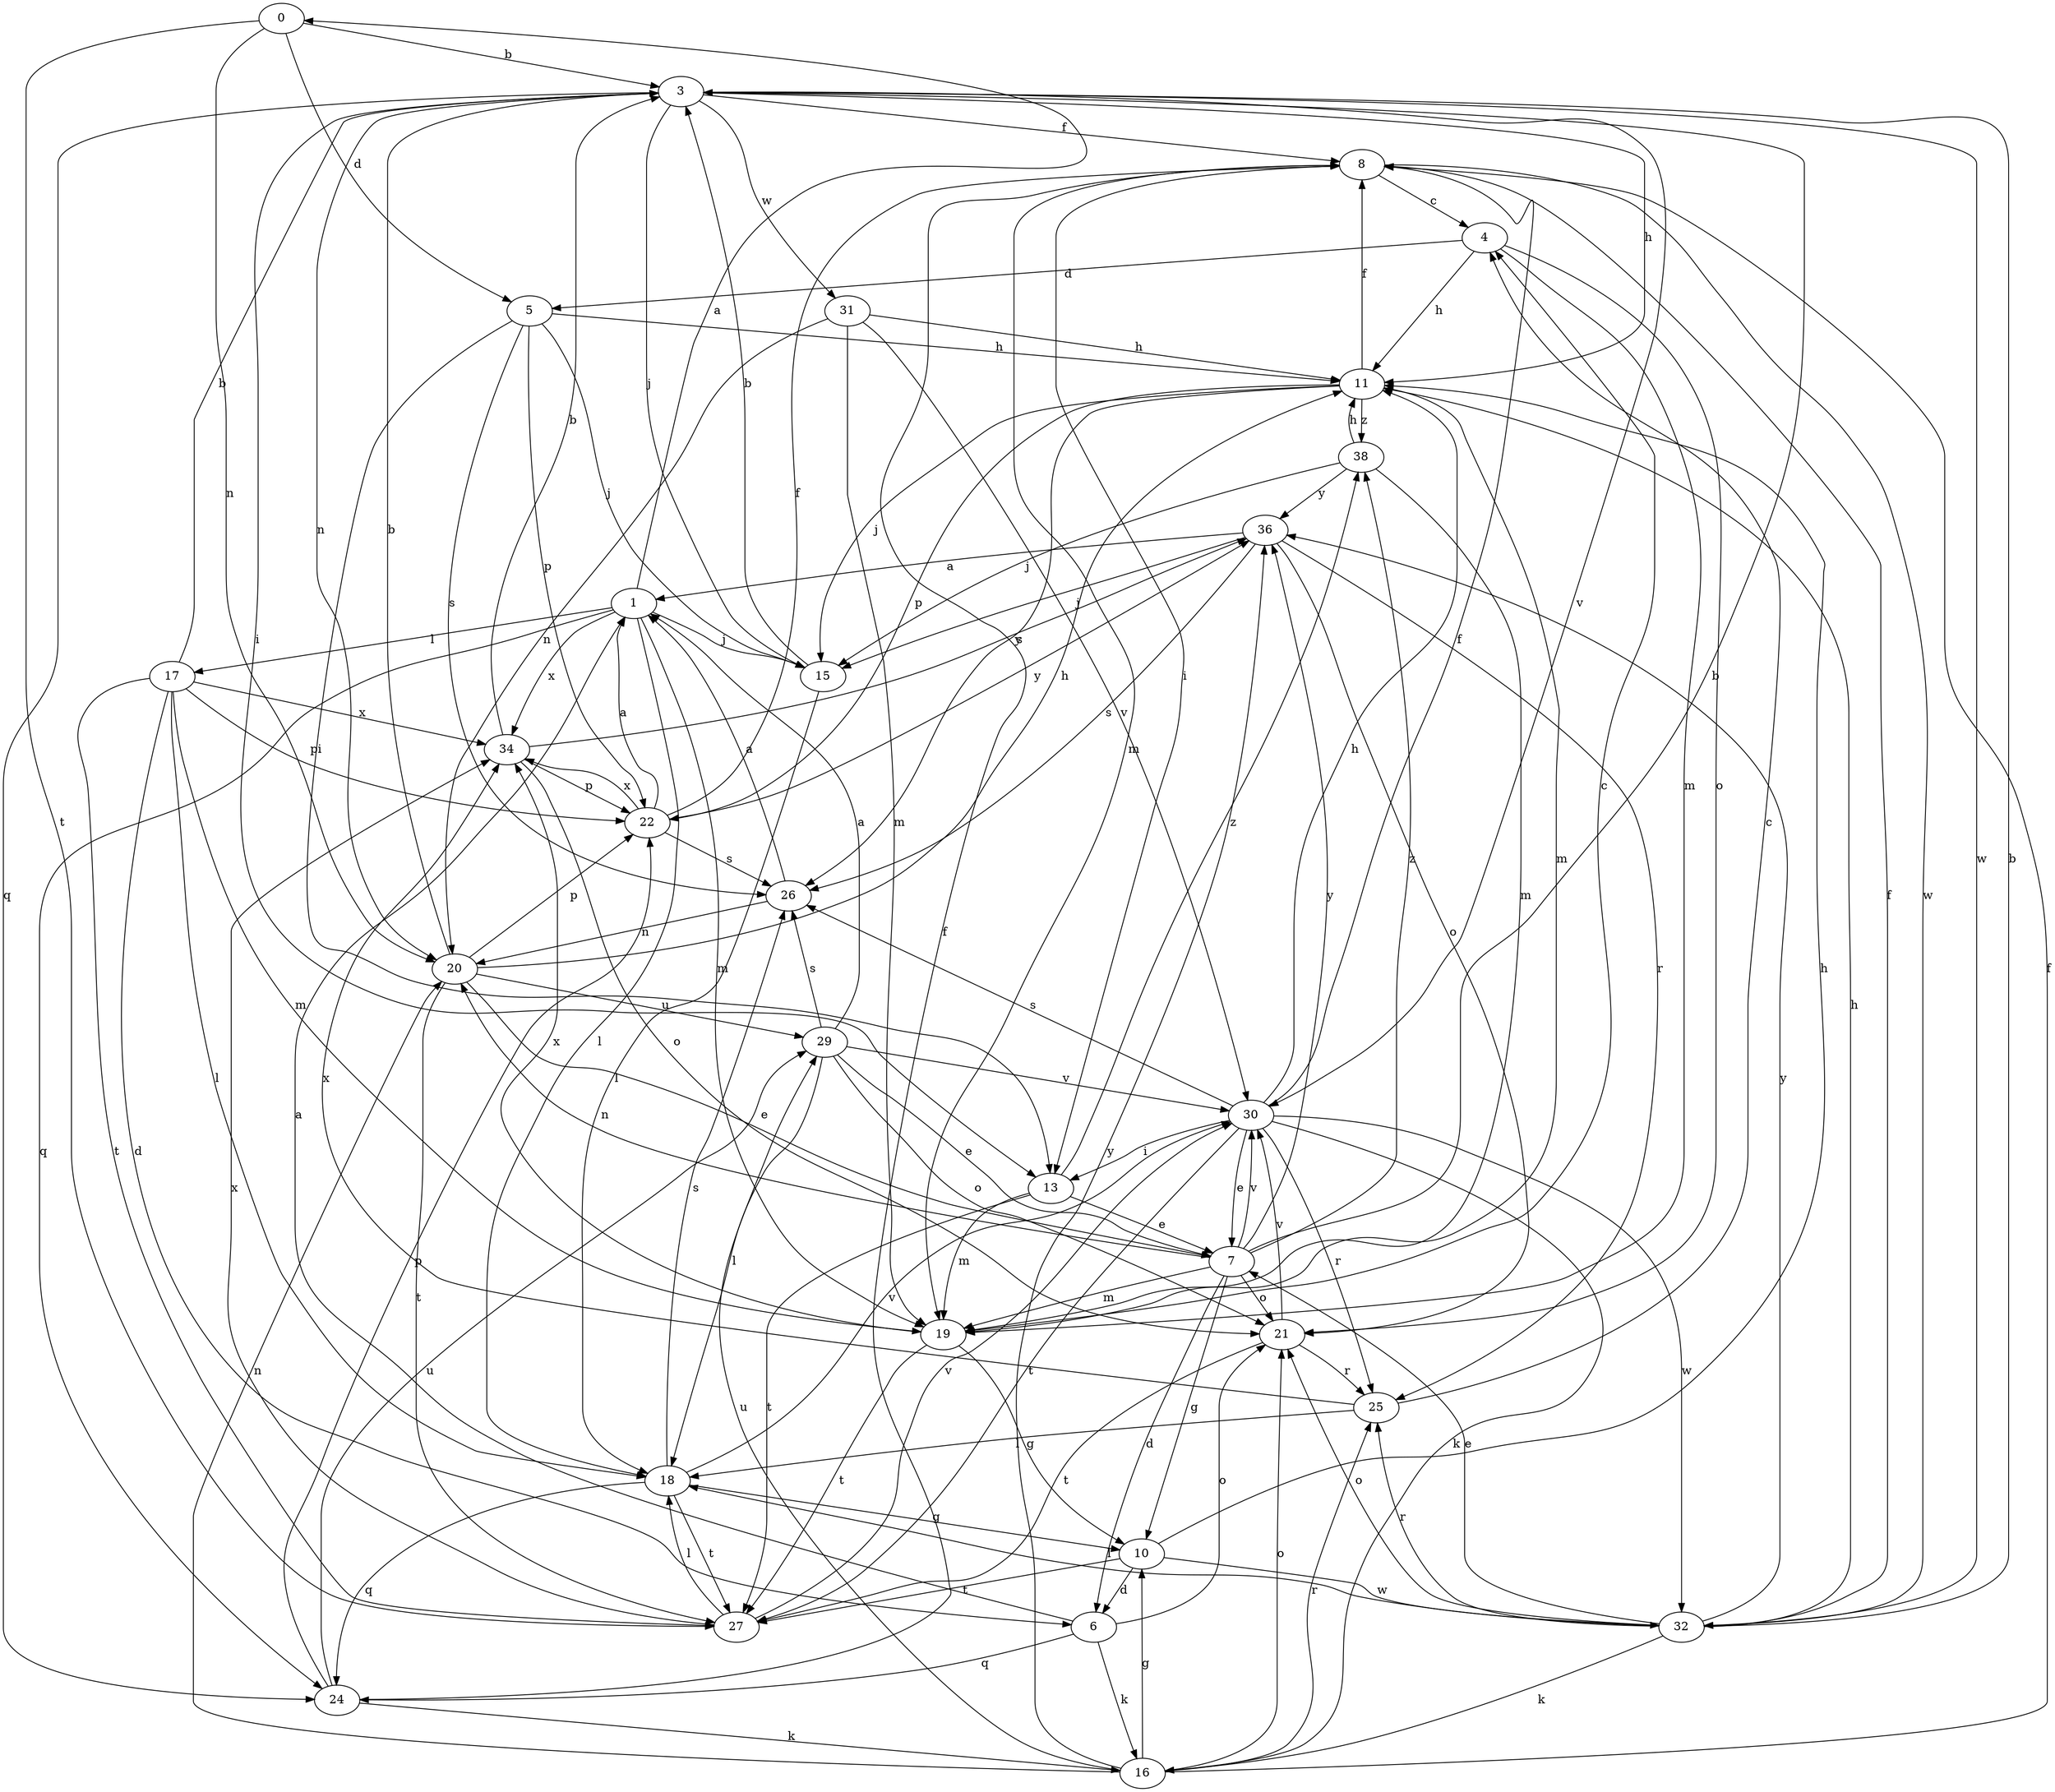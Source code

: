 strict digraph  {
0;
1;
3;
4;
5;
6;
7;
8;
10;
11;
13;
15;
16;
17;
18;
19;
20;
21;
22;
24;
25;
26;
27;
29;
30;
31;
32;
34;
36;
38;
0 -> 3  [label=b];
0 -> 5  [label=d];
0 -> 20  [label=n];
0 -> 27  [label=t];
1 -> 0  [label=a];
1 -> 15  [label=j];
1 -> 17  [label=l];
1 -> 18  [label=l];
1 -> 19  [label=m];
1 -> 24  [label=q];
1 -> 34  [label=x];
3 -> 8  [label=f];
3 -> 11  [label=h];
3 -> 13  [label=i];
3 -> 15  [label=j];
3 -> 20  [label=n];
3 -> 24  [label=q];
3 -> 30  [label=v];
3 -> 31  [label=w];
3 -> 32  [label=w];
4 -> 5  [label=d];
4 -> 11  [label=h];
4 -> 19  [label=m];
4 -> 21  [label=o];
5 -> 11  [label=h];
5 -> 13  [label=i];
5 -> 15  [label=j];
5 -> 22  [label=p];
5 -> 26  [label=s];
6 -> 1  [label=a];
6 -> 16  [label=k];
6 -> 21  [label=o];
6 -> 24  [label=q];
7 -> 3  [label=b];
7 -> 6  [label=d];
7 -> 10  [label=g];
7 -> 19  [label=m];
7 -> 20  [label=n];
7 -> 21  [label=o];
7 -> 30  [label=v];
7 -> 36  [label=y];
7 -> 38  [label=z];
8 -> 4  [label=c];
8 -> 13  [label=i];
8 -> 19  [label=m];
8 -> 32  [label=w];
10 -> 6  [label=d];
10 -> 11  [label=h];
10 -> 27  [label=t];
10 -> 32  [label=w];
11 -> 8  [label=f];
11 -> 15  [label=j];
11 -> 19  [label=m];
11 -> 22  [label=p];
11 -> 26  [label=s];
11 -> 38  [label=z];
13 -> 7  [label=e];
13 -> 19  [label=m];
13 -> 27  [label=t];
13 -> 38  [label=z];
15 -> 3  [label=b];
15 -> 18  [label=l];
16 -> 8  [label=f];
16 -> 10  [label=g];
16 -> 20  [label=n];
16 -> 21  [label=o];
16 -> 25  [label=r];
16 -> 29  [label=u];
16 -> 36  [label=y];
17 -> 3  [label=b];
17 -> 6  [label=d];
17 -> 18  [label=l];
17 -> 19  [label=m];
17 -> 22  [label=p];
17 -> 27  [label=t];
17 -> 34  [label=x];
18 -> 10  [label=g];
18 -> 24  [label=q];
18 -> 26  [label=s];
18 -> 27  [label=t];
18 -> 30  [label=v];
19 -> 4  [label=c];
19 -> 10  [label=g];
19 -> 27  [label=t];
19 -> 34  [label=x];
20 -> 3  [label=b];
20 -> 7  [label=e];
20 -> 11  [label=h];
20 -> 22  [label=p];
20 -> 27  [label=t];
20 -> 29  [label=u];
21 -> 25  [label=r];
21 -> 27  [label=t];
21 -> 30  [label=v];
22 -> 1  [label=a];
22 -> 8  [label=f];
22 -> 26  [label=s];
22 -> 34  [label=x];
22 -> 36  [label=y];
24 -> 8  [label=f];
24 -> 16  [label=k];
24 -> 22  [label=p];
24 -> 29  [label=u];
25 -> 4  [label=c];
25 -> 18  [label=l];
25 -> 34  [label=x];
26 -> 1  [label=a];
26 -> 20  [label=n];
27 -> 18  [label=l];
27 -> 30  [label=v];
27 -> 34  [label=x];
29 -> 1  [label=a];
29 -> 7  [label=e];
29 -> 18  [label=l];
29 -> 21  [label=o];
29 -> 26  [label=s];
29 -> 30  [label=v];
30 -> 7  [label=e];
30 -> 8  [label=f];
30 -> 11  [label=h];
30 -> 13  [label=i];
30 -> 16  [label=k];
30 -> 25  [label=r];
30 -> 26  [label=s];
30 -> 27  [label=t];
30 -> 32  [label=w];
31 -> 11  [label=h];
31 -> 19  [label=m];
31 -> 20  [label=n];
31 -> 30  [label=v];
32 -> 3  [label=b];
32 -> 7  [label=e];
32 -> 8  [label=f];
32 -> 11  [label=h];
32 -> 16  [label=k];
32 -> 18  [label=l];
32 -> 21  [label=o];
32 -> 25  [label=r];
32 -> 36  [label=y];
34 -> 3  [label=b];
34 -> 21  [label=o];
34 -> 22  [label=p];
34 -> 36  [label=y];
36 -> 1  [label=a];
36 -> 15  [label=j];
36 -> 21  [label=o];
36 -> 25  [label=r];
36 -> 26  [label=s];
38 -> 11  [label=h];
38 -> 15  [label=j];
38 -> 19  [label=m];
38 -> 36  [label=y];
}
